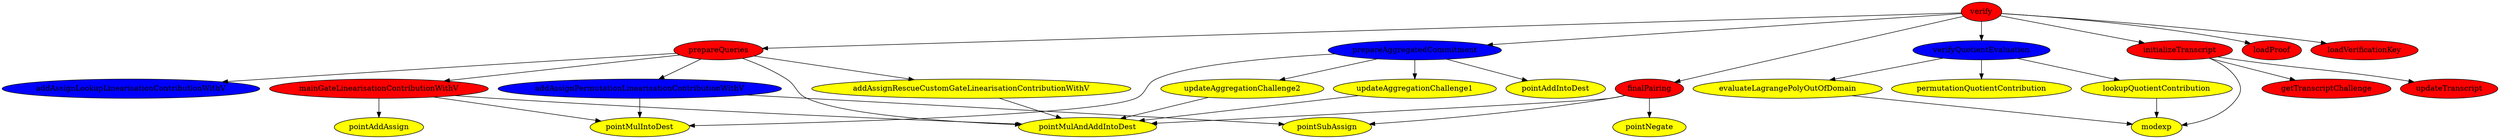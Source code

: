 digraph zk {
    { node [style=filled fillcolor="blue"]  
        addAssignLookupLinearisationContributionWithV
        addAssignPermutationLinearisationContributionWithV
        verifyQuotientEvaluation
        prepareAggregatedCommitment
    }
    { node [style=filled fillcolor="yellow"]
        modexp 
        permutationQuotientContribution 
        pointNegate
        pointAddIntoDest
        pointMulIntoDest
        pointAddAssign
        evaluateLagrangePolyOutOfDomain
        pointMulAndAddIntoDest
        pointSubAssign
        lookupQuotientContribution
        addAssignRescueCustomGateLinearisationContributionWithV
        updateAggregationChallenge2
        updateAggregationChallenge1
    }
    { node [style=filled fillcolor="red"]   
        mainGateLinearisationContributionWithV
        finalPairing
        getTranscriptChallenge
        initializeTranscript
        loadProof
        loadVerificationKey
        prepareQueries
        updateTranscript
        verify
    }

    initializeTranscript -> modexp
    initializeTranscript -> updateTranscript
    initializeTranscript -> getTranscriptChallenge

    verifyQuotientEvaluation -> evaluateLagrangePolyOutOfDomain
    verifyQuotientEvaluation -> permutationQuotientContribution
    verifyQuotientEvaluation -> lookupQuotientContribution

    evaluateLagrangePolyOutOfDomain -> modexp
    lookupQuotientContribution -> modexp

    prepareQueries -> pointMulAndAddIntoDest
    prepareQueries -> mainGateLinearisationContributionWithV
    prepareQueries -> addAssignRescueCustomGateLinearisationContributionWithV
    prepareQueries -> addAssignPermutationLinearisationContributionWithV
    prepareQueries -> addAssignLookupLinearisationContributionWithV

    mainGateLinearisationContributionWithV -> pointMulIntoDest
    mainGateLinearisationContributionWithV -> pointMulAndAddIntoDest
    mainGateLinearisationContributionWithV -> pointAddAssign

    addAssignRescueCustomGateLinearisationContributionWithV -> pointMulAndAddIntoDest

    addAssignPermutationLinearisationContributionWithV -> pointMulIntoDest
    addAssignPermutationLinearisationContributionWithV -> pointSubAssign

    prepareAggregatedCommitment -> updateAggregationChallenge1
    prepareAggregatedCommitment -> pointAddIntoDest
    prepareAggregatedCommitment -> pointMulIntoDest
    prepareAggregatedCommitment -> updateAggregationChallenge2

    updateAggregationChallenge1 -> pointMulAndAddIntoDest
    updateAggregationChallenge2 -> pointMulAndAddIntoDest

    finalPairing -> pointSubAssign
    finalPairing -> pointMulAndAddIntoDest
    finalPairing -> pointNegate

    verify -> loadVerificationKey
    verify -> loadProof
    verify -> initializeTranscript
    verify -> verifyQuotientEvaluation
    verify -> prepareQueries
    verify -> prepareAggregatedCommitment
    verify -> finalPairing
}